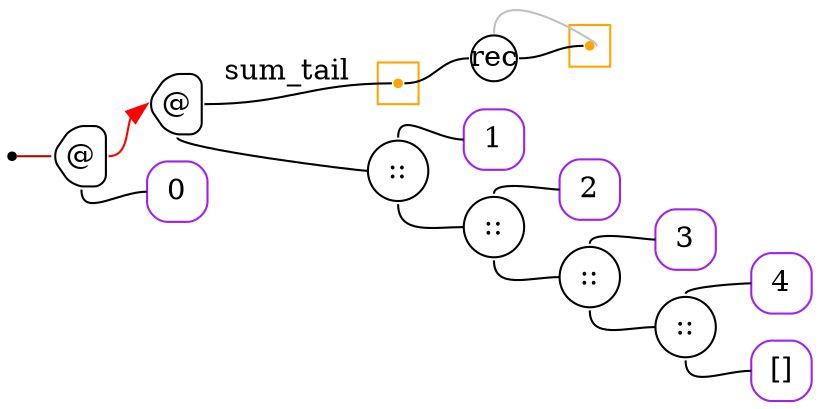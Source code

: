 digraph G {
  rankdir=LR;
  edge[arrowhead=none,arrowtail=none];
  node[fixedsize=true,shape=circle]
  size="9.201041666666667,5.219270833333334";
  labeldistance=0;
  nodesep=.175;
  ranksep=.175;

 nd1[shape=point];
 subgraph cluster_nd60 {
   graph[style=fill,color="orange"];
   ndcluster_nd60[tooltip="nd60",orientation=90,shape=point,color="orange"];
 };
 nd136[label="rec",tooltip="nd136-RecurGraph",style=rounded,width=.3,height=.3,color="#000000"];
   subgraph cluster_nd140 {
     graph[style=fill,color="orange"];
     ndcluster_nd140[tooltip="nd140",orientation=90,shape=point,color="orange"];
   };
 nd7[label="@",tooltip="nd7-AppGraph",style=rounded,orientation=90,shape=house,width=.4,height=.4,color="#000000"];
 nd8[label="@",tooltip="nd8-AppGraph",style=rounded,orientation=90,shape=house,width=.4,height=.4,color="#000000"];
 nd12[label="::",tooltip="nd12-BinOpGraph",style=rounded,width=.4,height=.4,color="#000000"];
   nd16[label="1",tooltip="nd16-ConstGraph",style=rounded,orientation=90,shape=square,width=.4,height=.4,color="purple"];
 nd18[label="::",tooltip="nd18-BinOpGraph",style=rounded,width=.4,height=.4,color="#000000"];
   nd22[label="2",tooltip="nd22-ConstGraph",style=rounded,orientation=90,shape=square,width=.4,height=.4,color="purple"];
 nd24[label="::",tooltip="nd24-BinOpGraph",style=rounded,width=.4,height=.4,color="#000000"];
   nd28[label="3",tooltip="nd28-ConstGraph",style=rounded,orientation=90,shape=square,width=.4,height=.4,color="purple"];
 nd30[label="::",tooltip="nd30-BinOpGraph",style=rounded,width=.4,height=.4,color="#000000"];
   nd34[label="4",tooltip="nd34-ConstGraph",style=rounded,orientation=90,shape=square,width=.4,height=.4,color="purple"];
   nd39[label="[]",tooltip="nd39-ConstEmptyGraph",style=rounded,orientation=90,shape=square,width=.4,height=.4,color="purple"];
   nd50[label="0",tooltip="nd50-ConstGraph",style=rounded,orientation=90,shape=square,width=.4,height=.4,color="purple"];

  nd30->nd34[tailport=n,headport=w];
  nd30->nd39[tailport=s,headport=w];
  nd24->nd28[tailport=n,headport=w];
  nd24->nd30[tailport=s,headport=w];
  nd18->nd22[tailport=n,headport=w];
  nd18->nd24[tailport=s,headport=w];
  nd12->nd16[tailport=n,headport=w];
  nd12->nd18[tailport=s,headport=w];
  nd8->ndcluster_nd60[label="sum_tail",tailport=e,headport=w];
  nd8->nd12[tailport=s,headport=w];
  nd7->nd8[tailport=e,headport=w,color=red,arrowhead=normal];
  nd7->nd50[tailport=s,headport=w];
  nd1->nd7[tailport=e,headport=w,color="#b70000",arrowhead=none,arrowtail=none];
  ndcluster_nd60->nd136[tailport=e,headport=w,color=black,arrowhead=none,arrowtail=none];
  nd136->ndcluster_nd140[dir=back,headport=e,tailport=n,color=grey,arrowhead=none,arrowtail=none];
  nd136->ndcluster_nd140[tailport=e,headport=w];
}